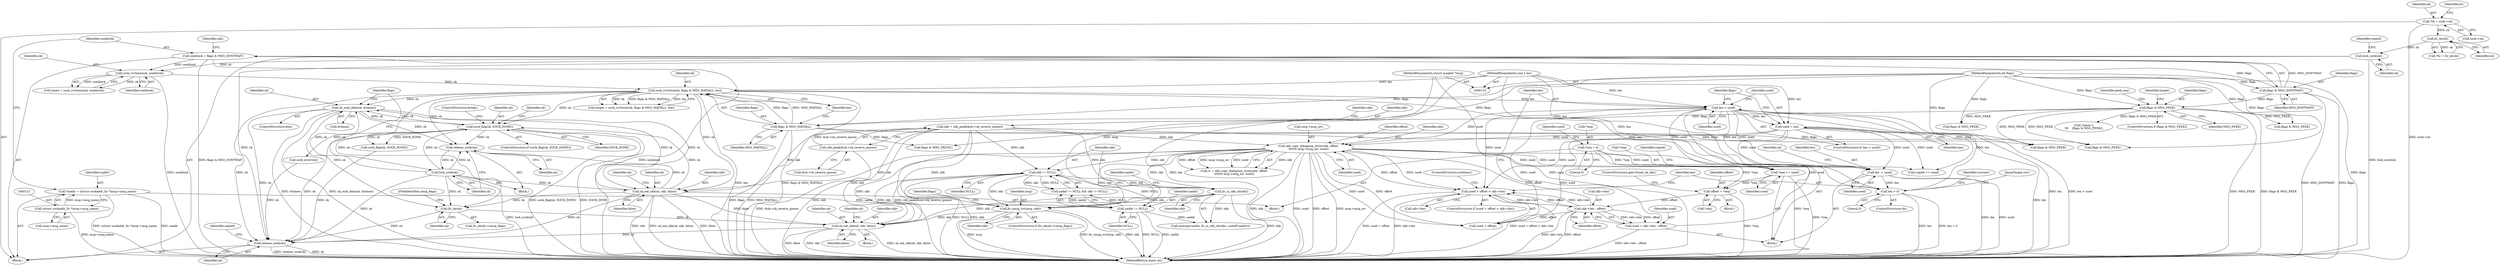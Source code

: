 digraph "0_linux_f3d3342602f8bcbf37d7c46641cb9bca7618eb1c_21@pointer" {
"1000536" [label="(Call,sk_eat_skb(sk, skb, false))"];
"1000516" [label="(Call,llc_sk(sk))"];
"1000356" [label="(Call,sk_wait_data(sk, &timeo))"];
"1000291" [label="(Call,sock_flag(sk, SOCK_DONE))"];
"1000206" [label="(Call,sock_rcvlowat(sk, flags & MSG_WAITALL, len))"];
"1000181" [label="(Call,sock_rcvtimeo(sk, nonblock))"];
"1000159" [label="(Call,lock_sock(sk))"];
"1000144" [label="(Call,llc_sk(sk))"];
"1000136" [label="(Call,*sk = sock->sk)"];
"1000126" [label="(Call,nonblock = flags & MSG_DONTWAIT)"];
"1000128" [label="(Call,flags & MSG_DONTWAIT)"];
"1000115" [label="(MethodParameterIn,int flags)"];
"1000208" [label="(Call,flags & MSG_WAITALL)"];
"1000191" [label="(Call,flags & MSG_PEEK)"];
"1000114" [label="(MethodParameterIn,size_t len)"];
"1000457" [label="(Call,sk_eat_skb(sk, skb, false))"];
"1000353" [label="(Call,lock_sock(sk))"];
"1000351" [label="(Call,release_sock(sk))"];
"1000234" [label="(Call,skb = skb_peek(&sk->sk_receive_queue))"];
"1000236" [label="(Call,skb_peek(&sk->sk_receive_queue))"];
"1000408" [label="(Call,skb_copy_datagram_iovec(skb, offset,\n\t\t\t\t\t\t\t msg->msg_iov, used))"];
"1000387" [label="(Call,skb->len - offset)"];
"1000474" [label="(Call,used + offset < skb->len)"];
"1000396" [label="(Call,used = len)"];
"1000393" [label="(Call,len < used)"];
"1000482" [label="(Call,len > 0)"];
"1000433" [label="(Call,len -= used)"];
"1000385" [label="(Call,used = skb->len - offset)"];
"1000244" [label="(Call,offset = *seq)"];
"1000426" [label="(Call,*seq += used)"];
"1000469" [label="(Call,*seq = 0)"];
"1000502" [label="(Call,llc_ui_skb_cb(skb))"];
"1000496" [label="(Call,skb != NULL)"];
"1000493" [label="(Call,uaddr != NULL)"];
"1000118" [label="(Call,*uaddr = (struct sockaddr_llc *)msg->msg_name)"];
"1000120" [label="(Call,(struct sockaddr_llc *)msg->msg_name)"];
"1000519" [label="(Call,llc_cmsg_rcv(msg, skb))"];
"1000113" [label="(MethodParameterIn,struct msghdr *msg)"];
"1000486" [label="(Call,release_sock(sk))"];
"1000396" [label="(Call,used = len)"];
"1000465" [label="(Identifier,sk)"];
"1000281" [label="(Call,!timeo ||\n\t\t\t    (flags & MSG_PEEK))"];
"1000244" [label="(Call,offset = *seq)"];
"1000484" [label="(Literal,0)"];
"1000354" [label="(Identifier,sk)"];
"1000246" [label="(Call,*seq)"];
"1000500" [label="(Call,memcpy(uaddr, llc_ui_skb_cb(skb), sizeof(*uaddr)))"];
"1000142" [label="(Call,*llc = llc_sk(sk))"];
"1000409" [label="(Identifier,skb)"];
"1000363" [label="(Identifier,flags)"];
"1000481" [label="(ControlStructure,continue;)"];
"1000235" [label="(Identifier,skb)"];
"1000386" [label="(Identifier,used)"];
"1000472" [label="(Literal,0)"];
"1000497" [label="(Identifier,skb)"];
"1000478" [label="(Call,skb->len)"];
"1000411" [label="(Call,msg->msg_iov)"];
"1000192" [label="(Identifier,flags)"];
"1000216" [label="(Block,)"];
"1000351" [label="(Call,release_sock(sk))"];
"1000439" [label="(Identifier,sk)"];
"1000458" [label="(Identifier,sk)"];
"1000297" [label="(Identifier,sk)"];
"1000394" [label="(Identifier,len)"];
"1000215" [label="(ControlStructure,do)"];
"1000145" [label="(Identifier,sk)"];
"1000486" [label="(Call,release_sock(sk))"];
"1000193" [label="(Identifier,MSG_PEEK)"];
"1000427" [label="(Call,*seq)"];
"1000236" [label="(Call,skb_peek(&sk->sk_receive_queue))"];
"1000393" [label="(Call,len < used)"];
"1000544" [label="(Identifier,sk)"];
"1000392" [label="(ControlStructure,if (len < used))"];
"1000114" [label="(MethodParameterIn,size_t len)"];
"1000181" [label="(Call,sock_rcvtimeo(sk, nonblock))"];
"1000302" [label="(Call,sock_error(sk))"];
"1000519" [label="(Call,llc_cmsg_rcv(msg, skb))"];
"1000502" [label="(Call,llc_ui_skb_cb(skb))"];
"1000515" [label="(Call,llc_sk(sk)->cmsg_flags)"];
"1000182" [label="(Identifier,sk)"];
"1000385" [label="(Call,used = skb->len - offset)"];
"1000210" [label="(Identifier,MSG_WAITALL)"];
"1000350" [label="(Block,)"];
"1000514" [label="(ControlStructure,if (llc_sk(sk)->cmsg_flags))"];
"1000391" [label="(Identifier,offset)"];
"1000162" [label="(Identifier,copied)"];
"1000445" [label="(Call,flags & MSG_PEEK)"];
"1000183" [label="(Identifier,nonblock)"];
"1000516" [label="(Call,llc_sk(sk))"];
"1000408" [label="(Call,skb_copy_datagram_iovec(skb, offset,\n\t\t\t\t\t\t\t msg->msg_iov, used))"];
"1000242" [label="(Identifier,skb)"];
"1000118" [label="(Call,*uaddr = (struct sockaddr_llc *)msg->msg_name)"];
"1000129" [label="(Identifier,flags)"];
"1000284" [label="(Call,flags & MSG_PEEK)"];
"1000538" [label="(Identifier,skb)"];
"1000520" [label="(Identifier,msg)"];
"1000469" [label="(Call,*seq = 0)"];
"1000209" [label="(Identifier,flags)"];
"1000475" [label="(Call,used + offset)"];
"1000220" [label="(Identifier,current)"];
"1000431" [label="(Identifier,copied)"];
"1000470" [label="(Call,*seq)"];
"1000128" [label="(Call,flags & MSG_DONTWAIT)"];
"1000473" [label="(ControlStructure,if (used + offset < skb->len))"];
"1000207" [label="(Identifier,sk)"];
"1000126" [label="(Call,nonblock = flags & MSG_DONTWAIT)"];
"1000489" [label="(Identifier,copied)"];
"1000116" [label="(Block,)"];
"1000137" [label="(Identifier,sk)"];
"1000204" [label="(Call,target = sock_rcvlowat(sk, flags & MSG_WAITALL, len))"];
"1000234" [label="(Call,skb = skb_peek(&sk->sk_receive_queue))"];
"1000430" [label="(Call,copied += used)"];
"1000191" [label="(Call,flags & MSG_PEEK)"];
"1000474" [label="(Call,used + offset < skb->len)"];
"1000536" [label="(Call,sk_eat_skb(sk, skb, false))"];
"1000460" [label="(Identifier,false)"];
"1000352" [label="(Identifier,sk)"];
"1000143" [label="(Identifier,llc)"];
"1000459" [label="(Identifier,skb)"];
"1000503" [label="(Identifier,skb)"];
"1000426" [label="(Call,*seq += used)"];
"1000327" [label="(Call,sock_flag(sk, SOCK_DONE))"];
"1000483" [label="(Identifier,len)"];
"1000457" [label="(Call,sk_eat_skb(sk, skb, false))"];
"1000138" [label="(Call,sock->sk)"];
"1000237" [label="(Call,&sk->sk_receive_queue)"];
"1000119" [label="(Identifier,uaddr)"];
"1000553" [label="(MethodReturn,static int)"];
"1000537" [label="(Identifier,sk)"];
"1000353" [label="(Call,lock_sock(sk))"];
"1000539" [label="(Identifier,false)"];
"1000387" [label="(Call,skb->len - offset)"];
"1000395" [label="(Identifier,used)"];
"1000113" [label="(MethodParameterIn,struct msghdr *msg)"];
"1000206" [label="(Call,sock_rcvlowat(sk, flags & MSG_WAITALL, len))"];
"1000397" [label="(Identifier,used)"];
"1000493" [label="(Call,uaddr != NULL)"];
"1000356" [label="(Call,sk_wait_data(sk, &timeo))"];
"1000357" [label="(Identifier,sk)"];
"1000496" [label="(Call,skb != NULL)"];
"1000495" [label="(Identifier,NULL)"];
"1000498" [label="(Identifier,NULL)"];
"1000494" [label="(Identifier,uaddr)"];
"1000211" [label="(Identifier,len)"];
"1000492" [label="(Call,uaddr != NULL && skb != NULL)"];
"1000122" [label="(Call,msg->msg_name)"];
"1000414" [label="(Identifier,used)"];
"1000196" [label="(Identifier,peek_seq)"];
"1000433" [label="(Call,len -= used)"];
"1000248" [label="(ControlStructure,goto found_ok_skb;)"];
"1000127" [label="(Identifier,nonblock)"];
"1000487" [label="(Identifier,sk)"];
"1000506" [label="(Identifier,uaddr)"];
"1000243" [label="(Block,)"];
"1000476" [label="(Identifier,used)"];
"1000291" [label="(Call,sock_flag(sk, SOCK_DONE))"];
"1000190" [label="(ControlStructure,if (flags & MSG_PEEK))"];
"1000144" [label="(Call,llc_sk(sk))"];
"1000294" [label="(ControlStructure,break;)"];
"1000115" [label="(MethodParameterIn,int flags)"];
"1000136" [label="(Call,*sk = sock->sk)"];
"1000527" [label="(Block,)"];
"1000358" [label="(Call,&timeo)"];
"1000160" [label="(Identifier,sk)"];
"1000525" [label="(Identifier,flags)"];
"1000517" [label="(Identifier,sk)"];
"1000355" [label="(ControlStructure,else)"];
"1000406" [label="(Call,rc = skb_copy_datagram_iovec(skb, offset,\n\t\t\t\t\t\t\t msg->msg_iov, used))"];
"1000290" [label="(ControlStructure,if (sock_flag(sk, SOCK_DONE)))"];
"1000133" [label="(Identifier,skb)"];
"1000485" [label="(JumpTarget,out:)"];
"1000401" [label="(Call,flags & MSG_TRUNC)"];
"1000429" [label="(Identifier,used)"];
"1000448" [label="(Block,)"];
"1000292" [label="(Identifier,sk)"];
"1000398" [label="(Identifier,len)"];
"1000524" [label="(Call,flags & MSG_PEEK)"];
"1000120" [label="(Call,(struct sockaddr_llc *)msg->msg_name)"];
"1000521" [label="(Identifier,skb)"];
"1000482" [label="(Call,len > 0)"];
"1000410" [label="(Identifier,offset)"];
"1000388" [label="(Call,skb->len)"];
"1000130" [label="(Identifier,MSG_DONTWAIT)"];
"1000159" [label="(Call,lock_sock(sk))"];
"1000245" [label="(Identifier,offset)"];
"1000434" [label="(Identifier,len)"];
"1000208" [label="(Call,flags & MSG_WAITALL)"];
"1000402" [label="(Identifier,flags)"];
"1000435" [label="(Identifier,used)"];
"1000179" [label="(Call,timeo = sock_rcvtimeo(sk, nonblock))"];
"1000205" [label="(Identifier,target)"];
"1000362" [label="(Call,flags & MSG_PEEK)"];
"1000293" [label="(Identifier,SOCK_DONE)"];
"1000518" [label="(FieldIdentifier,cmsg_flags)"];
"1000536" -> "1000527"  [label="AST: "];
"1000536" -> "1000539"  [label="CFG: "];
"1000537" -> "1000536"  [label="AST: "];
"1000538" -> "1000536"  [label="AST: "];
"1000539" -> "1000536"  [label="AST: "];
"1000544" -> "1000536"  [label="CFG: "];
"1000536" -> "1000553"  [label="DDG: sk_eat_skb(sk, skb, false)"];
"1000536" -> "1000553"  [label="DDG: false"];
"1000536" -> "1000553"  [label="DDG: skb"];
"1000536" -> "1000486"  [label="DDG: sk"];
"1000516" -> "1000536"  [label="DDG: sk"];
"1000234" -> "1000536"  [label="DDG: skb"];
"1000408" -> "1000536"  [label="DDG: skb"];
"1000502" -> "1000536"  [label="DDG: skb"];
"1000496" -> "1000536"  [label="DDG: skb"];
"1000519" -> "1000536"  [label="DDG: skb"];
"1000457" -> "1000536"  [label="DDG: false"];
"1000516" -> "1000515"  [label="AST: "];
"1000516" -> "1000517"  [label="CFG: "];
"1000517" -> "1000516"  [label="AST: "];
"1000518" -> "1000516"  [label="CFG: "];
"1000516" -> "1000486"  [label="DDG: sk"];
"1000356" -> "1000516"  [label="DDG: sk"];
"1000206" -> "1000516"  [label="DDG: sk"];
"1000457" -> "1000516"  [label="DDG: sk"];
"1000353" -> "1000516"  [label="DDG: sk"];
"1000356" -> "1000355"  [label="AST: "];
"1000356" -> "1000358"  [label="CFG: "];
"1000357" -> "1000356"  [label="AST: "];
"1000358" -> "1000356"  [label="AST: "];
"1000363" -> "1000356"  [label="CFG: "];
"1000356" -> "1000553"  [label="DDG: sk_wait_data(sk, &timeo)"];
"1000356" -> "1000553"  [label="DDG: &timeo"];
"1000356" -> "1000291"  [label="DDG: sk"];
"1000356" -> "1000351"  [label="DDG: sk"];
"1000291" -> "1000356"  [label="DDG: sk"];
"1000206" -> "1000356"  [label="DDG: sk"];
"1000457" -> "1000356"  [label="DDG: sk"];
"1000353" -> "1000356"  [label="DDG: sk"];
"1000356" -> "1000457"  [label="DDG: sk"];
"1000356" -> "1000486"  [label="DDG: sk"];
"1000291" -> "1000290"  [label="AST: "];
"1000291" -> "1000293"  [label="CFG: "];
"1000292" -> "1000291"  [label="AST: "];
"1000293" -> "1000291"  [label="AST: "];
"1000294" -> "1000291"  [label="CFG: "];
"1000297" -> "1000291"  [label="CFG: "];
"1000291" -> "1000553"  [label="DDG: sock_flag(sk, SOCK_DONE)"];
"1000291" -> "1000553"  [label="DDG: SOCK_DONE"];
"1000206" -> "1000291"  [label="DDG: sk"];
"1000457" -> "1000291"  [label="DDG: sk"];
"1000353" -> "1000291"  [label="DDG: sk"];
"1000291" -> "1000302"  [label="DDG: sk"];
"1000291" -> "1000327"  [label="DDG: sk"];
"1000291" -> "1000327"  [label="DDG: SOCK_DONE"];
"1000291" -> "1000351"  [label="DDG: sk"];
"1000291" -> "1000486"  [label="DDG: sk"];
"1000206" -> "1000204"  [label="AST: "];
"1000206" -> "1000211"  [label="CFG: "];
"1000207" -> "1000206"  [label="AST: "];
"1000208" -> "1000206"  [label="AST: "];
"1000211" -> "1000206"  [label="AST: "];
"1000204" -> "1000206"  [label="CFG: "];
"1000206" -> "1000553"  [label="DDG: flags & MSG_WAITALL"];
"1000206" -> "1000553"  [label="DDG: len"];
"1000206" -> "1000204"  [label="DDG: sk"];
"1000206" -> "1000204"  [label="DDG: flags & MSG_WAITALL"];
"1000206" -> "1000204"  [label="DDG: len"];
"1000181" -> "1000206"  [label="DDG: sk"];
"1000208" -> "1000206"  [label="DDG: flags"];
"1000208" -> "1000206"  [label="DDG: MSG_WAITALL"];
"1000114" -> "1000206"  [label="DDG: len"];
"1000206" -> "1000351"  [label="DDG: sk"];
"1000206" -> "1000393"  [label="DDG: len"];
"1000206" -> "1000457"  [label="DDG: sk"];
"1000206" -> "1000482"  [label="DDG: len"];
"1000206" -> "1000486"  [label="DDG: sk"];
"1000181" -> "1000179"  [label="AST: "];
"1000181" -> "1000183"  [label="CFG: "];
"1000182" -> "1000181"  [label="AST: "];
"1000183" -> "1000181"  [label="AST: "];
"1000179" -> "1000181"  [label="CFG: "];
"1000181" -> "1000553"  [label="DDG: nonblock"];
"1000181" -> "1000179"  [label="DDG: sk"];
"1000181" -> "1000179"  [label="DDG: nonblock"];
"1000159" -> "1000181"  [label="DDG: sk"];
"1000126" -> "1000181"  [label="DDG: nonblock"];
"1000159" -> "1000116"  [label="AST: "];
"1000159" -> "1000160"  [label="CFG: "];
"1000160" -> "1000159"  [label="AST: "];
"1000162" -> "1000159"  [label="CFG: "];
"1000159" -> "1000553"  [label="DDG: lock_sock(sk)"];
"1000144" -> "1000159"  [label="DDG: sk"];
"1000159" -> "1000486"  [label="DDG: sk"];
"1000144" -> "1000142"  [label="AST: "];
"1000144" -> "1000145"  [label="CFG: "];
"1000145" -> "1000144"  [label="AST: "];
"1000142" -> "1000144"  [label="CFG: "];
"1000144" -> "1000142"  [label="DDG: sk"];
"1000136" -> "1000144"  [label="DDG: sk"];
"1000136" -> "1000116"  [label="AST: "];
"1000136" -> "1000138"  [label="CFG: "];
"1000137" -> "1000136"  [label="AST: "];
"1000138" -> "1000136"  [label="AST: "];
"1000143" -> "1000136"  [label="CFG: "];
"1000136" -> "1000553"  [label="DDG: sock->sk"];
"1000126" -> "1000116"  [label="AST: "];
"1000126" -> "1000128"  [label="CFG: "];
"1000127" -> "1000126"  [label="AST: "];
"1000128" -> "1000126"  [label="AST: "];
"1000133" -> "1000126"  [label="CFG: "];
"1000126" -> "1000553"  [label="DDG: nonblock"];
"1000126" -> "1000553"  [label="DDG: flags & MSG_DONTWAIT"];
"1000128" -> "1000126"  [label="DDG: flags"];
"1000128" -> "1000126"  [label="DDG: MSG_DONTWAIT"];
"1000128" -> "1000130"  [label="CFG: "];
"1000129" -> "1000128"  [label="AST: "];
"1000130" -> "1000128"  [label="AST: "];
"1000128" -> "1000553"  [label="DDG: MSG_DONTWAIT"];
"1000128" -> "1000553"  [label="DDG: flags"];
"1000115" -> "1000128"  [label="DDG: flags"];
"1000128" -> "1000191"  [label="DDG: flags"];
"1000115" -> "1000110"  [label="AST: "];
"1000115" -> "1000553"  [label="DDG: flags"];
"1000115" -> "1000191"  [label="DDG: flags"];
"1000115" -> "1000208"  [label="DDG: flags"];
"1000115" -> "1000284"  [label="DDG: flags"];
"1000115" -> "1000362"  [label="DDG: flags"];
"1000115" -> "1000401"  [label="DDG: flags"];
"1000115" -> "1000445"  [label="DDG: flags"];
"1000115" -> "1000524"  [label="DDG: flags"];
"1000208" -> "1000210"  [label="CFG: "];
"1000209" -> "1000208"  [label="AST: "];
"1000210" -> "1000208"  [label="AST: "];
"1000211" -> "1000208"  [label="CFG: "];
"1000208" -> "1000553"  [label="DDG: flags"];
"1000208" -> "1000553"  [label="DDG: MSG_WAITALL"];
"1000191" -> "1000208"  [label="DDG: flags"];
"1000208" -> "1000284"  [label="DDG: flags"];
"1000208" -> "1000362"  [label="DDG: flags"];
"1000208" -> "1000401"  [label="DDG: flags"];
"1000191" -> "1000190"  [label="AST: "];
"1000191" -> "1000193"  [label="CFG: "];
"1000192" -> "1000191"  [label="AST: "];
"1000193" -> "1000191"  [label="AST: "];
"1000196" -> "1000191"  [label="CFG: "];
"1000205" -> "1000191"  [label="CFG: "];
"1000191" -> "1000553"  [label="DDG: flags & MSG_PEEK"];
"1000191" -> "1000553"  [label="DDG: MSG_PEEK"];
"1000191" -> "1000281"  [label="DDG: flags & MSG_PEEK"];
"1000191" -> "1000284"  [label="DDG: MSG_PEEK"];
"1000191" -> "1000362"  [label="DDG: MSG_PEEK"];
"1000191" -> "1000445"  [label="DDG: MSG_PEEK"];
"1000191" -> "1000524"  [label="DDG: MSG_PEEK"];
"1000114" -> "1000110"  [label="AST: "];
"1000114" -> "1000553"  [label="DDG: len"];
"1000114" -> "1000393"  [label="DDG: len"];
"1000114" -> "1000396"  [label="DDG: len"];
"1000114" -> "1000433"  [label="DDG: len"];
"1000114" -> "1000482"  [label="DDG: len"];
"1000457" -> "1000448"  [label="AST: "];
"1000457" -> "1000460"  [label="CFG: "];
"1000458" -> "1000457"  [label="AST: "];
"1000459" -> "1000457"  [label="AST: "];
"1000460" -> "1000457"  [label="AST: "];
"1000465" -> "1000457"  [label="CFG: "];
"1000457" -> "1000553"  [label="DDG: false"];
"1000457" -> "1000553"  [label="DDG: skb"];
"1000457" -> "1000553"  [label="DDG: sk_eat_skb(sk, skb, false)"];
"1000457" -> "1000351"  [label="DDG: sk"];
"1000353" -> "1000457"  [label="DDG: sk"];
"1000234" -> "1000457"  [label="DDG: skb"];
"1000408" -> "1000457"  [label="DDG: skb"];
"1000457" -> "1000486"  [label="DDG: sk"];
"1000353" -> "1000350"  [label="AST: "];
"1000353" -> "1000354"  [label="CFG: "];
"1000354" -> "1000353"  [label="AST: "];
"1000363" -> "1000353"  [label="CFG: "];
"1000353" -> "1000553"  [label="DDG: lock_sock(sk)"];
"1000353" -> "1000351"  [label="DDG: sk"];
"1000351" -> "1000353"  [label="DDG: sk"];
"1000353" -> "1000486"  [label="DDG: sk"];
"1000351" -> "1000350"  [label="AST: "];
"1000351" -> "1000352"  [label="CFG: "];
"1000352" -> "1000351"  [label="AST: "];
"1000354" -> "1000351"  [label="CFG: "];
"1000234" -> "1000216"  [label="AST: "];
"1000234" -> "1000236"  [label="CFG: "];
"1000235" -> "1000234"  [label="AST: "];
"1000236" -> "1000234"  [label="AST: "];
"1000242" -> "1000234"  [label="CFG: "];
"1000234" -> "1000553"  [label="DDG: skb_peek(&sk->sk_receive_queue)"];
"1000234" -> "1000553"  [label="DDG: skb"];
"1000236" -> "1000234"  [label="DDG: &sk->sk_receive_queue"];
"1000234" -> "1000408"  [label="DDG: skb"];
"1000234" -> "1000496"  [label="DDG: skb"];
"1000234" -> "1000502"  [label="DDG: skb"];
"1000234" -> "1000519"  [label="DDG: skb"];
"1000236" -> "1000237"  [label="CFG: "];
"1000237" -> "1000236"  [label="AST: "];
"1000236" -> "1000553"  [label="DDG: &sk->sk_receive_queue"];
"1000408" -> "1000406"  [label="AST: "];
"1000408" -> "1000414"  [label="CFG: "];
"1000409" -> "1000408"  [label="AST: "];
"1000410" -> "1000408"  [label="AST: "];
"1000411" -> "1000408"  [label="AST: "];
"1000414" -> "1000408"  [label="AST: "];
"1000406" -> "1000408"  [label="CFG: "];
"1000408" -> "1000553"  [label="DDG: msg->msg_iov"];
"1000408" -> "1000553"  [label="DDG: skb"];
"1000408" -> "1000553"  [label="DDG: used"];
"1000408" -> "1000553"  [label="DDG: offset"];
"1000408" -> "1000406"  [label="DDG: skb"];
"1000408" -> "1000406"  [label="DDG: offset"];
"1000408" -> "1000406"  [label="DDG: msg->msg_iov"];
"1000408" -> "1000406"  [label="DDG: used"];
"1000387" -> "1000408"  [label="DDG: offset"];
"1000396" -> "1000408"  [label="DDG: used"];
"1000393" -> "1000408"  [label="DDG: used"];
"1000408" -> "1000426"  [label="DDG: used"];
"1000408" -> "1000430"  [label="DDG: used"];
"1000408" -> "1000433"  [label="DDG: used"];
"1000408" -> "1000474"  [label="DDG: used"];
"1000408" -> "1000474"  [label="DDG: offset"];
"1000408" -> "1000475"  [label="DDG: used"];
"1000408" -> "1000475"  [label="DDG: offset"];
"1000408" -> "1000496"  [label="DDG: skb"];
"1000408" -> "1000502"  [label="DDG: skb"];
"1000408" -> "1000519"  [label="DDG: skb"];
"1000387" -> "1000385"  [label="AST: "];
"1000387" -> "1000391"  [label="CFG: "];
"1000388" -> "1000387"  [label="AST: "];
"1000391" -> "1000387"  [label="AST: "];
"1000385" -> "1000387"  [label="CFG: "];
"1000387" -> "1000553"  [label="DDG: skb->len"];
"1000387" -> "1000553"  [label="DDG: offset"];
"1000387" -> "1000385"  [label="DDG: skb->len"];
"1000387" -> "1000385"  [label="DDG: offset"];
"1000474" -> "1000387"  [label="DDG: skb->len"];
"1000244" -> "1000387"  [label="DDG: offset"];
"1000387" -> "1000474"  [label="DDG: offset"];
"1000387" -> "1000474"  [label="DDG: skb->len"];
"1000387" -> "1000475"  [label="DDG: offset"];
"1000474" -> "1000473"  [label="AST: "];
"1000474" -> "1000478"  [label="CFG: "];
"1000475" -> "1000474"  [label="AST: "];
"1000478" -> "1000474"  [label="AST: "];
"1000483" -> "1000474"  [label="CFG: "];
"1000481" -> "1000474"  [label="CFG: "];
"1000474" -> "1000553"  [label="DDG: used + offset < skb->len"];
"1000474" -> "1000553"  [label="DDG: used + offset"];
"1000474" -> "1000553"  [label="DDG: skb->len"];
"1000396" -> "1000474"  [label="DDG: used"];
"1000393" -> "1000474"  [label="DDG: used"];
"1000396" -> "1000392"  [label="AST: "];
"1000396" -> "1000398"  [label="CFG: "];
"1000397" -> "1000396"  [label="AST: "];
"1000398" -> "1000396"  [label="AST: "];
"1000402" -> "1000396"  [label="CFG: "];
"1000396" -> "1000553"  [label="DDG: len"];
"1000393" -> "1000396"  [label="DDG: len"];
"1000396" -> "1000426"  [label="DDG: used"];
"1000396" -> "1000430"  [label="DDG: used"];
"1000396" -> "1000433"  [label="DDG: used"];
"1000396" -> "1000475"  [label="DDG: used"];
"1000393" -> "1000392"  [label="AST: "];
"1000393" -> "1000395"  [label="CFG: "];
"1000394" -> "1000393"  [label="AST: "];
"1000395" -> "1000393"  [label="AST: "];
"1000397" -> "1000393"  [label="CFG: "];
"1000402" -> "1000393"  [label="CFG: "];
"1000393" -> "1000553"  [label="DDG: len"];
"1000393" -> "1000553"  [label="DDG: len < used"];
"1000482" -> "1000393"  [label="DDG: len"];
"1000385" -> "1000393"  [label="DDG: used"];
"1000393" -> "1000426"  [label="DDG: used"];
"1000393" -> "1000430"  [label="DDG: used"];
"1000393" -> "1000433"  [label="DDG: used"];
"1000393" -> "1000433"  [label="DDG: len"];
"1000393" -> "1000475"  [label="DDG: used"];
"1000482" -> "1000215"  [label="AST: "];
"1000482" -> "1000484"  [label="CFG: "];
"1000483" -> "1000482"  [label="AST: "];
"1000484" -> "1000482"  [label="AST: "];
"1000220" -> "1000482"  [label="CFG: "];
"1000485" -> "1000482"  [label="CFG: "];
"1000482" -> "1000553"  [label="DDG: len"];
"1000482" -> "1000553"  [label="DDG: len > 0"];
"1000433" -> "1000482"  [label="DDG: len"];
"1000433" -> "1000216"  [label="AST: "];
"1000433" -> "1000435"  [label="CFG: "];
"1000434" -> "1000433"  [label="AST: "];
"1000435" -> "1000433"  [label="AST: "];
"1000439" -> "1000433"  [label="CFG: "];
"1000433" -> "1000553"  [label="DDG: len"];
"1000433" -> "1000553"  [label="DDG: used"];
"1000385" -> "1000216"  [label="AST: "];
"1000386" -> "1000385"  [label="AST: "];
"1000394" -> "1000385"  [label="CFG: "];
"1000385" -> "1000553"  [label="DDG: skb->len - offset"];
"1000244" -> "1000243"  [label="AST: "];
"1000244" -> "1000246"  [label="CFG: "];
"1000245" -> "1000244"  [label="AST: "];
"1000246" -> "1000244"  [label="AST: "];
"1000248" -> "1000244"  [label="CFG: "];
"1000244" -> "1000553"  [label="DDG: *seq"];
"1000426" -> "1000244"  [label="DDG: *seq"];
"1000469" -> "1000244"  [label="DDG: *seq"];
"1000426" -> "1000216"  [label="AST: "];
"1000426" -> "1000429"  [label="CFG: "];
"1000427" -> "1000426"  [label="AST: "];
"1000429" -> "1000426"  [label="AST: "];
"1000431" -> "1000426"  [label="CFG: "];
"1000426" -> "1000553"  [label="DDG: *seq"];
"1000469" -> "1000426"  [label="DDG: *seq"];
"1000469" -> "1000448"  [label="AST: "];
"1000469" -> "1000472"  [label="CFG: "];
"1000470" -> "1000469"  [label="AST: "];
"1000472" -> "1000469"  [label="AST: "];
"1000476" -> "1000469"  [label="CFG: "];
"1000469" -> "1000553"  [label="DDG: *seq"];
"1000502" -> "1000500"  [label="AST: "];
"1000502" -> "1000503"  [label="CFG: "];
"1000503" -> "1000502"  [label="AST: "];
"1000506" -> "1000502"  [label="CFG: "];
"1000502" -> "1000553"  [label="DDG: skb"];
"1000502" -> "1000500"  [label="DDG: skb"];
"1000496" -> "1000502"  [label="DDG: skb"];
"1000502" -> "1000519"  [label="DDG: skb"];
"1000496" -> "1000492"  [label="AST: "];
"1000496" -> "1000498"  [label="CFG: "];
"1000497" -> "1000496"  [label="AST: "];
"1000498" -> "1000496"  [label="AST: "];
"1000492" -> "1000496"  [label="CFG: "];
"1000496" -> "1000553"  [label="DDG: NULL"];
"1000496" -> "1000553"  [label="DDG: skb"];
"1000496" -> "1000492"  [label="DDG: skb"];
"1000496" -> "1000492"  [label="DDG: NULL"];
"1000493" -> "1000496"  [label="DDG: NULL"];
"1000496" -> "1000519"  [label="DDG: skb"];
"1000493" -> "1000492"  [label="AST: "];
"1000493" -> "1000495"  [label="CFG: "];
"1000494" -> "1000493"  [label="AST: "];
"1000495" -> "1000493"  [label="AST: "];
"1000497" -> "1000493"  [label="CFG: "];
"1000492" -> "1000493"  [label="CFG: "];
"1000493" -> "1000553"  [label="DDG: uaddr"];
"1000493" -> "1000553"  [label="DDG: NULL"];
"1000493" -> "1000492"  [label="DDG: uaddr"];
"1000493" -> "1000492"  [label="DDG: NULL"];
"1000118" -> "1000493"  [label="DDG: uaddr"];
"1000493" -> "1000500"  [label="DDG: uaddr"];
"1000118" -> "1000116"  [label="AST: "];
"1000118" -> "1000120"  [label="CFG: "];
"1000119" -> "1000118"  [label="AST: "];
"1000120" -> "1000118"  [label="AST: "];
"1000127" -> "1000118"  [label="CFG: "];
"1000118" -> "1000553"  [label="DDG: (struct sockaddr_llc *)msg->msg_name"];
"1000118" -> "1000553"  [label="DDG: uaddr"];
"1000120" -> "1000118"  [label="DDG: msg->msg_name"];
"1000120" -> "1000122"  [label="CFG: "];
"1000121" -> "1000120"  [label="AST: "];
"1000122" -> "1000120"  [label="AST: "];
"1000120" -> "1000553"  [label="DDG: msg->msg_name"];
"1000519" -> "1000514"  [label="AST: "];
"1000519" -> "1000521"  [label="CFG: "];
"1000520" -> "1000519"  [label="AST: "];
"1000521" -> "1000519"  [label="AST: "];
"1000525" -> "1000519"  [label="CFG: "];
"1000519" -> "1000553"  [label="DDG: msg"];
"1000519" -> "1000553"  [label="DDG: llc_cmsg_rcv(msg, skb)"];
"1000519" -> "1000553"  [label="DDG: skb"];
"1000113" -> "1000519"  [label="DDG: msg"];
"1000113" -> "1000110"  [label="AST: "];
"1000113" -> "1000553"  [label="DDG: msg"];
"1000486" -> "1000116"  [label="AST: "];
"1000486" -> "1000487"  [label="CFG: "];
"1000487" -> "1000486"  [label="AST: "];
"1000489" -> "1000486"  [label="CFG: "];
"1000486" -> "1000553"  [label="DDG: release_sock(sk)"];
"1000486" -> "1000553"  [label="DDG: sk"];
"1000327" -> "1000486"  [label="DDG: sk"];
"1000302" -> "1000486"  [label="DDG: sk"];
}
